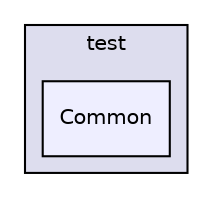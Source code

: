 digraph "/home/ANT.AMAZON.COM/womw/workplace/1.19_release/doxy/avs-device-sdk/CertifiedSender/test/Common" {
  compound=true
  node [ fontsize="10", fontname="Helvetica"];
  edge [ labelfontsize="10", labelfontname="Helvetica"];
  subgraph clusterdir_be5a11bd5c2a763fc71cf92655c6a690 {
    graph [ bgcolor="#ddddee", pencolor="black", label="test" fontname="Helvetica", fontsize="10", URL="dir_be5a11bd5c2a763fc71cf92655c6a690.html"]
  dir_a1b439d2764525912f01475582dd3be8 [shape=box, label="Common", style="filled", fillcolor="#eeeeff", pencolor="black", URL="dir_a1b439d2764525912f01475582dd3be8.html"];
  }
}
